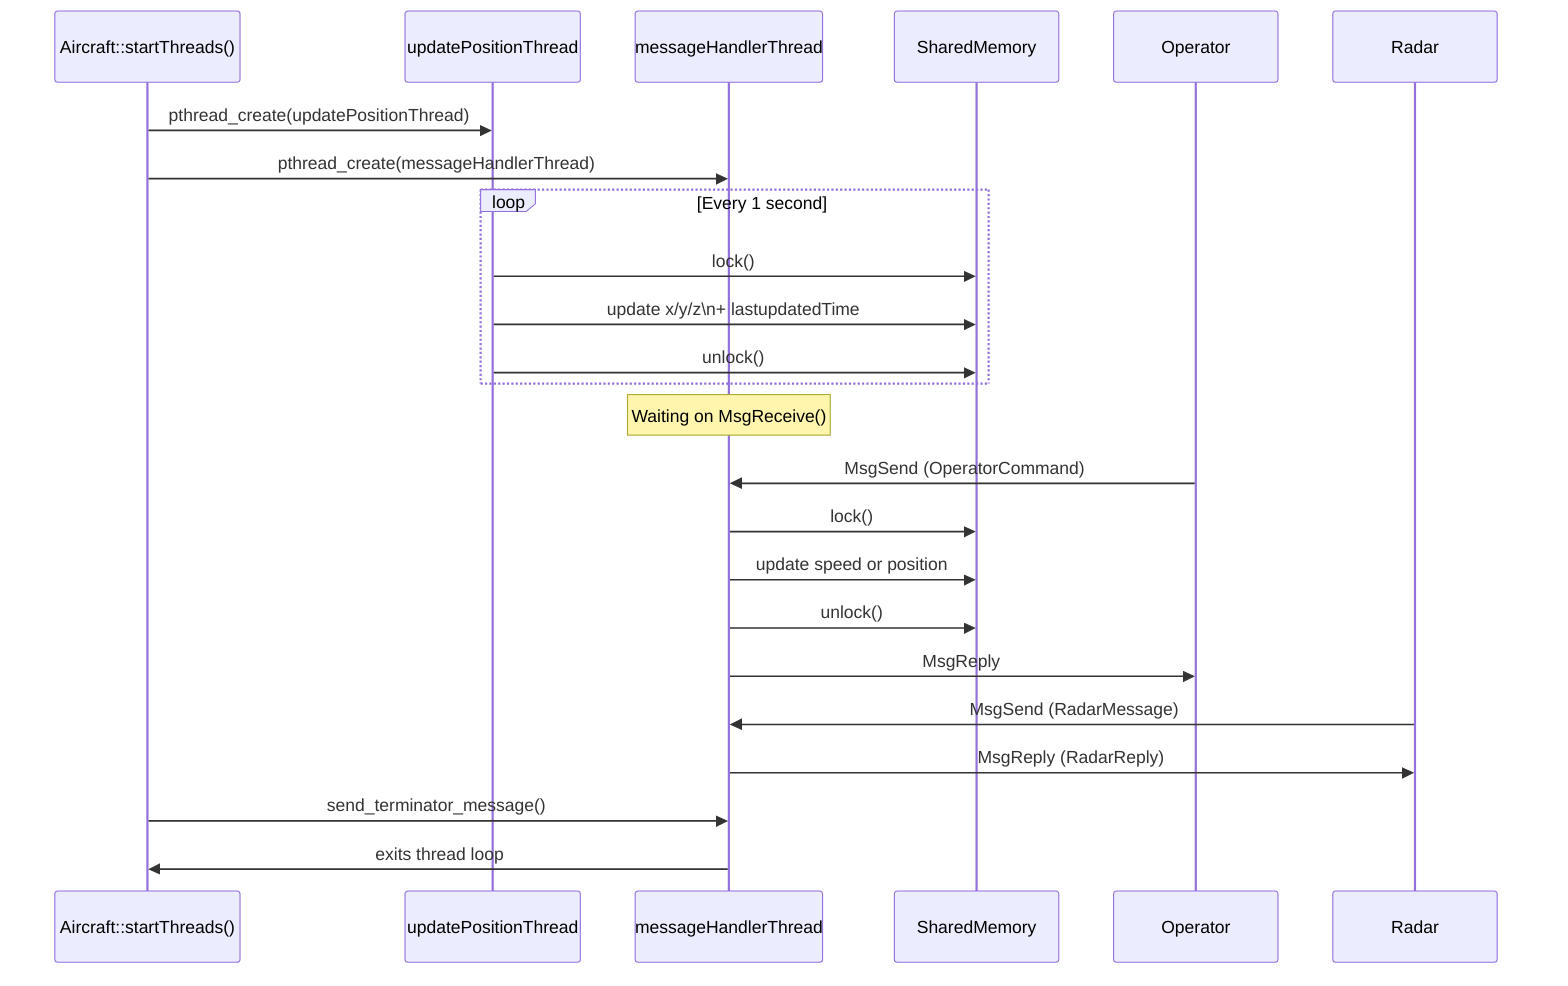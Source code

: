 sequenceDiagram
    participant AircraftMain as Aircraft::startThreads()
    participant PositionThread as updatePositionThread
    participant IPCThread as messageHandlerThread
    participant SharedMemory
    participant Operator
    participant Radar

    AircraftMain ->> PositionThread: pthread_create(updatePositionThread)
    AircraftMain ->> IPCThread: pthread_create(messageHandlerThread)

    loop Every 1 second
        PositionThread ->> SharedMemory: lock()
        PositionThread ->> SharedMemory: update x/y/z\n+ lastupdatedTime
        PositionThread ->> SharedMemory: unlock()
    end

    Note over IPCThread: Waiting on MsgReceive()

    Operator ->> IPCThread: MsgSend (OperatorCommand)
    IPCThread ->> SharedMemory: lock()
    IPCThread ->> SharedMemory: update speed or position
    IPCThread ->> SharedMemory: unlock()
    IPCThread ->> Operator: MsgReply

    Radar ->> IPCThread: MsgSend (RadarMessage)
    IPCThread ->> Radar: MsgReply (RadarReply)

    AircraftMain ->> IPCThread: send_terminator_message()
    IPCThread ->> AircraftMain: exits thread loop